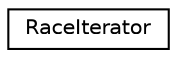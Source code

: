 digraph "Graphical Class Hierarchy"
{
  edge [fontname="Helvetica",fontsize="10",labelfontname="Helvetica",labelfontsize="10"];
  node [fontname="Helvetica",fontsize="10",shape=record];
  rankdir="LR";
  Node0 [label="RaceIterator",height=0.2,width=0.4,color="black", fillcolor="white", style="filled",URL="$classRaceIterator.html"];
}
